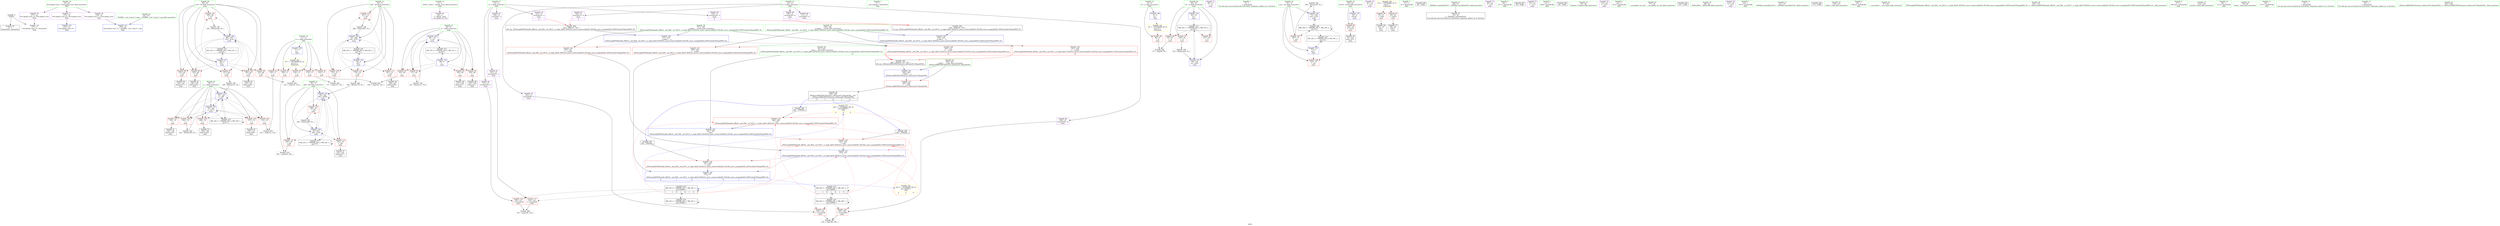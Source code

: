 digraph "SVFG" {
	label="SVFG";

	Node0x5648253179e0 [shape=record,color=grey,label="{NodeID: 0\nNullPtr}"];
	Node0x5648253179e0 -> Node0x5648253384f0[style=solid];
	Node0x5648253179e0 -> Node0x56482533ee60[style=solid];
	Node0x564825338960 [shape=record,color=red,label="{NodeID: 97\n127\<--68\n\<--i10\nmain\n}"];
	Node0x564825338960 -> Node0x56482533c6f0[style=solid];
	Node0x564825327d30 [shape=record,color=green,label="{NodeID: 14\n4\<--6\n_ZStL8__ioinit\<--_ZStL8__ioinit_field_insensitive\nGlob }"];
	Node0x564825327d30 -> Node0x56482533a270[style=solid];
	Node0x564825357950 [shape=record,color=yellow,style=double,label="{NodeID: 277\n26V_5 = CSCHI(MR_26V_4)\npts\{160000 \}\nCS[]|{<s0>9|<s1>9|<s2>9}}"];
	Node0x564825357950:s0 -> Node0x56482533e720[style=dashed,color=red];
	Node0x564825357950:s1 -> Node0x56482533e7f0[style=dashed,color=red];
	Node0x564825357950:s2 -> Node0x56482533fe00[style=dashed,color=red];
	Node0x56482533c6f0 [shape=record,color=grey,label="{NodeID: 194\n128 = Binary(127, 93, )\n}"];
	Node0x56482533c6f0 -> Node0x56482533f370[style=solid];
	Node0x5648253394c0 [shape=record,color=red,label="{NodeID: 111\n187\<--74\n\<--i36\nmain\n}"];
	Node0x5648253394c0 -> Node0x564825339f30[style=solid];
	Node0x5648253376a0 [shape=record,color=green,label="{NodeID: 28\n68\<--69\ni10\<--i10_field_insensitive\nmain\n}"];
	Node0x5648253376a0 -> Node0x564825338890[style=solid];
	Node0x5648253376a0 -> Node0x564825338960[style=solid];
	Node0x5648253376a0 -> Node0x564825338a30[style=solid];
	Node0x5648253376a0 -> Node0x564825338b00[style=solid];
	Node0x5648253376a0 -> Node0x564825338bd0[style=solid];
	Node0x5648253376a0 -> Node0x564825338ca0[style=solid];
	Node0x5648253376a0 -> Node0x56482533f2a0[style=solid];
	Node0x5648253376a0 -> Node0x56482533f510[style=solid];
	Node0x564825344a40 [shape=record,color=grey,label="{NodeID: 208\n143 = cmp(138, 142, )\n}"];
	Node0x56482533e7f0 [shape=record,color=red,label="{NodeID: 125\n253\<--252\n\<--call1\n_ZSt4swapIiENSt9enable_ifIXsr6__and_ISt6__not_ISt15__is_tuple_likeIT_EESt21is_move_constructibleIS3_ESt18is_move_assignableIS3_EEE5valueEvE4typeERS3_SC_\n}"];
	Node0x56482533e7f0 -> Node0x56482533fe00[style=solid];
	Node0x564825338320 [shape=record,color=green,label="{NodeID: 42\n266\<--267\n__t.addr\<--__t.addr_field_insensitive\n_ZSt4moveIRiEONSt16remove_referenceIT_E4typeEOS2_\n}"];
	Node0x564825338320 -> Node0x56482533e990[style=solid];
	Node0x564825338320 -> Node0x56482533ffa0[style=solid];
	Node0x56482533f440 [shape=record,color=blue,label="{NodeID: 139\n70\<--164\nj\<--inc31\nmain\n}"];
	Node0x56482533f440 -> Node0x564825338d70[style=dashed];
	Node0x56482533f440 -> Node0x564825338e40[style=dashed];
	Node0x56482533f440 -> Node0x564825338f10[style=dashed];
	Node0x56482533f440 -> Node0x564825338fe0[style=dashed];
	Node0x56482533f440 -> Node0x5648253390b0[style=dashed];
	Node0x56482533f440 -> Node0x56482533f370[style=dashed];
	Node0x56482533f440 -> Node0x56482533f440[style=dashed];
	Node0x56482533f440 -> Node0x56482534c970[style=dashed];
	Node0x564825339f30 [shape=record,color=black,label="{NodeID: 56\n188\<--187\nidxprom45\<--\nmain\n}"];
	Node0x56482533ffa0 [shape=record,color=blue,label="{NodeID: 153\n266\<--265\n__t.addr\<--__t\n_ZSt4moveIRiEONSt16remove_referenceIT_E4typeEOS2_\n}"];
	Node0x56482533ffa0 -> Node0x56482533e990[style=dashed];
	Node0x56482533aa90 [shape=record,color=purple,label="{NodeID: 70\n193\<--15\narrayidx48\<--b\nmain\n}"];
	Node0x56482533aa90 -> Node0x56482533e310[style=solid];
	Node0x56482533b680 [shape=record,color=red,label="{NodeID: 84\n176\<--11\n\<--n\nmain\n}"];
	Node0x56482533b680 -> Node0x564825344bc0[style=solid];
	Node0x56482531c660 [shape=record,color=green,label="{NodeID: 1\n7\<--1\n__dso_handle\<--dummyObj\nGlob }"];
	Node0x564825338a30 [shape=record,color=red,label="{NodeID: 98\n135\<--68\n\<--i10\nmain\n}"];
	Node0x564825338a30 -> Node0x564825339a50[style=solid];
	Node0x564825327e00 [shape=record,color=green,label="{NodeID: 15\n8\<--10\ntt\<--tt_field_insensitive\nGlob }"];
	Node0x564825327e00 -> Node0x56482533b340[style=solid];
	Node0x564825327e00 -> Node0x56482533ea60[style=solid];
	Node0x56482533c870 [shape=record,color=grey,label="{NodeID: 195\n118 = Binary(117, 93, )\n}"];
	Node0x56482533c870 -> Node0x56482533f1d0[style=solid];
	Node0x564825339590 [shape=record,color=red,label="{NodeID: 112\n207\<--74\n\<--i36\nmain\n}"];
	Node0x564825339590 -> Node0x56482533ce70[style=solid];
	Node0x564825337770 [shape=record,color=green,label="{NodeID: 29\n70\<--71\nj\<--j_field_insensitive\nmain\n}"];
	Node0x564825337770 -> Node0x564825338d70[style=solid];
	Node0x564825337770 -> Node0x564825338e40[style=solid];
	Node0x564825337770 -> Node0x564825338f10[style=solid];
	Node0x564825337770 -> Node0x564825338fe0[style=solid];
	Node0x564825337770 -> Node0x5648253390b0[style=solid];
	Node0x564825337770 -> Node0x56482533f370[style=solid];
	Node0x564825337770 -> Node0x56482533f440[style=solid];
	Node0x564825344bc0 [shape=record,color=grey,label="{NodeID: 209\n177 = cmp(175, 176, )\n}"];
	Node0x56482533e8c0 [shape=record,color=red,label="{NodeID: 126\n257\<--256\n\<--call2\n_ZSt4swapIiENSt9enable_ifIXsr6__and_ISt6__not_ISt15__is_tuple_likeIT_EESt21is_move_constructibleIS3_ESt18is_move_assignableIS3_EEE5valueEvE4typeERS3_SC_\n}"];
	Node0x56482533e8c0 -> Node0x56482533fed0[style=solid];
	Node0x5648253383f0 [shape=record,color=green,label="{NodeID: 43\n34\<--271\n_GLOBAL__sub_I_onp_0_1.cpp\<--_GLOBAL__sub_I_onp_0_1.cpp_field_insensitive\n}"];
	Node0x5648253383f0 -> Node0x56482533ed60[style=solid];
	Node0x56482533f510 [shape=record,color=blue,label="{NodeID: 140\n68\<--169\ni10\<--inc34\nmain\n}"];
	Node0x56482533f510 -> Node0x564825338890[style=dashed];
	Node0x56482533f510 -> Node0x564825338960[style=dashed];
	Node0x56482533f510 -> Node0x564825338a30[style=dashed];
	Node0x56482533f510 -> Node0x564825338b00[style=dashed];
	Node0x56482533f510 -> Node0x564825338bd0[style=dashed];
	Node0x56482533f510 -> Node0x564825338ca0[style=dashed];
	Node0x56482533f510 -> Node0x56482533f510[style=dashed];
	Node0x56482533f510 -> Node0x56482534c470[style=dashed];
	Node0x56482533a000 [shape=record,color=black,label="{NodeID: 57\n192\<--191\nidxprom47\<--\nmain\n}"];
	Node0x56482533ab60 [shape=record,color=purple,label="{NodeID: 71\n80\<--17\n\<--.str\nmain\n}"];
	Node0x56482533b750 [shape=record,color=red,label="{NodeID: 85\n184\<--11\n\<--n\nmain\n}"];
	Node0x56482533b750 -> Node0x564825344d40[style=solid];
	Node0x56482531c120 [shape=record,color=green,label="{NodeID: 2\n9\<--1\n\<--dummyObj\nCan only get source location for instruction, argument, global var or function.}"];
	Node0x564825338b00 [shape=record,color=red,label="{NodeID: 99\n145\<--68\n\<--i10\nmain\n}"];
	Node0x564825338b00 -> Node0x564825339bf0[style=solid];
	Node0x564825327ed0 [shape=record,color=green,label="{NodeID: 16\n11\<--12\nn\<--n_field_insensitive\nGlob }"];
	Node0x564825327ed0 -> Node0x56482533b410[style=solid];
	Node0x564825327ed0 -> Node0x56482533b4e0[style=solid];
	Node0x564825327ed0 -> Node0x56482533b5b0[style=solid];
	Node0x564825327ed0 -> Node0x56482533b680[style=solid];
	Node0x564825327ed0 -> Node0x56482533b750[style=solid];
	Node0x564825327ed0 -> Node0x56482533eb60[style=solid];
	Node0x56482533c9f0 [shape=record,color=grey,label="{NodeID: 196\n198 = Binary(197, 93, )\n}"];
	Node0x56482533c9f0 -> Node0x56482533f850[style=solid];
	Node0x564825339660 [shape=record,color=red,label="{NodeID: 113\n183\<--76\n\<--j40\nmain\n}"];
	Node0x564825339660 -> Node0x564825344d40[style=solid];
	Node0x564825337840 [shape=record,color=green,label="{NodeID: 30\n72\<--73\nans\<--ans_field_insensitive\nmain\n}"];
	Node0x564825337840 -> Node0x564825339180[style=solid];
	Node0x564825337840 -> Node0x564825339250[style=solid];
	Node0x564825337840 -> Node0x56482533f5e0[style=solid];
	Node0x564825337840 -> Node0x56482533f850[style=solid];
	Node0x564825344d40 [shape=record,color=grey,label="{NodeID: 210\n185 = cmp(183, 184, )\n}"];
	Node0x56482533e990 [shape=record,color=red,label="{NodeID: 127\n269\<--266\n\<--__t.addr\n_ZSt4moveIRiEONSt16remove_referenceIT_E4typeEOS2_\n}"];
	Node0x56482533e990 -> Node0x56482533a1a0[style=solid];
	Node0x5648253384f0 [shape=record,color=black,label="{NodeID: 44\n2\<--3\ndummyVal\<--dummyVal\n}"];
	Node0x56482533f5e0 [shape=record,color=blue,label="{NodeID: 141\n72\<--9\nans\<--\nmain\n}"];
	Node0x56482533f5e0 -> Node0x564825339250[style=dashed];
	Node0x56482533f5e0 -> Node0x56482534ce70[style=dashed];
	Node0x56482533f5e0 -> Node0x564825350570[style=dashed];
	Node0x56482533a0d0 [shape=record,color=black,label="{NodeID: 58\n61\<--222\nmain_ret\<--\nmain\n}"];
	Node0x56482533ac30 [shape=record,color=purple,label="{NodeID: 72\n81\<--19\n\<--.str.1\nmain\n}"];
	Node0x56482533b820 [shape=record,color=red,label="{NodeID: 86\n79\<--21\n\<--stdin\nmain\n}"];
	Node0x56482533b820 -> Node0x5648253386f0[style=solid];
	Node0x56482531c1b0 [shape=record,color=green,label="{NodeID: 3\n17\<--1\n.str\<--dummyObj\nGlob }"];
	Node0x564825338bd0 [shape=record,color=red,label="{NodeID: 100\n154\<--68\n\<--i10\nmain\n}"];
	Node0x564825338bd0 -> Node0x564825339d90[style=solid];
	Node0x564825327fa0 [shape=record,color=green,label="{NodeID: 17\n13\<--14\na\<--a_field_insensitive\nGlob }"];
	Node0x564825327fa0 -> Node0x56482533a340[style=solid];
	Node0x564825327fa0 -> Node0x56482533a410[style=solid];
	Node0x564825327fa0 -> Node0x56482533a4e0[style=solid];
	Node0x564825327fa0 -> Node0x56482533a5b0[style=solid];
	Node0x564825327fa0 -> Node0x56482533a680[style=solid];
	Node0x5648250c6380 [shape=record,color=black,label="{NodeID: 280\n89 = PHI()\n}"];
	Node0x56482533cb70 [shape=record,color=grey,label="{NodeID: 197\n169 = Binary(168, 93, )\n}"];
	Node0x56482533cb70 -> Node0x56482533f510[style=solid];
	Node0x564825339730 [shape=record,color=red,label="{NodeID: 114\n191\<--76\n\<--j40\nmain\n}"];
	Node0x564825339730 -> Node0x56482533a000[style=solid];
	Node0x564825337910 [shape=record,color=green,label="{NodeID: 31\n74\<--75\ni36\<--i36_field_insensitive\nmain\n}"];
	Node0x564825337910 -> Node0x564825339320[style=solid];
	Node0x564825337910 -> Node0x5648253393f0[style=solid];
	Node0x564825337910 -> Node0x5648253394c0[style=solid];
	Node0x564825337910 -> Node0x564825339590[style=solid];
	Node0x564825337910 -> Node0x56482533f6b0[style=solid];
	Node0x564825337910 -> Node0x56482533f9f0[style=solid];
	Node0x56482534ba70 [shape=record,color=black,label="{NodeID: 211\nMR_10V_3 = PHI(MR_10V_4, MR_10V_2, )\npts\{65 \}\n}"];
	Node0x56482534ba70 -> Node0x56482533ba90[style=dashed];
	Node0x56482534ba70 -> Node0x56482533bb60[style=dashed];
	Node0x56482534ba70 -> Node0x56482533bc30[style=dashed];
	Node0x56482534ba70 -> Node0x56482533fac0[style=dashed];
	Node0x56482533ea60 [shape=record,color=blue,label="{NodeID: 128\n8\<--9\ntt\<--\nGlob }"];
	Node0x56482533ea60 -> Node0x564825354d20[style=dashed];
	Node0x5648253385f0 [shape=record,color=black,label="{NodeID: 45\n45\<--46\n\<--_ZNSt8ios_base4InitD1Ev\nCan only get source location for instruction, argument, global var or function.}"];
	Node0x56482533f6b0 [shape=record,color=blue,label="{NodeID: 142\n74\<--9\ni36\<--\nmain\n}"];
	Node0x56482533f6b0 -> Node0x564825339320[style=dashed];
	Node0x56482533f6b0 -> Node0x5648253393f0[style=dashed];
	Node0x56482533f6b0 -> Node0x5648253394c0[style=dashed];
	Node0x56482533f6b0 -> Node0x564825339590[style=dashed];
	Node0x56482533f6b0 -> Node0x56482533f9f0[style=dashed];
	Node0x56482533f6b0 -> Node0x56482534d370[style=dashed];
	Node0x56482533a1a0 [shape=record,color=black,label="{NodeID: 59\n264\<--269\n_ZSt4moveIRiEONSt16remove_referenceIT_E4typeEOS2__ret\<--\n_ZSt4moveIRiEONSt16remove_referenceIT_E4typeEOS2_\n|{<s0>11|<s1>12|<s2>13}}"];
	Node0x56482533a1a0:s0 -> Node0x564825362df0[style=solid,color=blue];
	Node0x56482533a1a0:s1 -> Node0x564825362fe0[style=solid,color=blue];
	Node0x56482533a1a0:s2 -> Node0x564825365290[style=solid,color=blue];
	Node0x56482533ad00 [shape=record,color=purple,label="{NodeID: 73\n86\<--22\n\<--.str.2\nmain\n}"];
	Node0x56482533b8f0 [shape=record,color=red,label="{NodeID: 87\n85\<--26\n\<--stdout\nmain\n}"];
	Node0x56482533b8f0 -> Node0x5648253387c0[style=solid];
	Node0x564825317c90 [shape=record,color=green,label="{NodeID: 4\n19\<--1\n.str.1\<--dummyObj\nGlob }"];
	Node0x564825338ca0 [shape=record,color=red,label="{NodeID: 101\n168\<--68\n\<--i10\nmain\n}"];
	Node0x564825338ca0 -> Node0x56482533cb70[style=solid];
	Node0x564825328070 [shape=record,color=green,label="{NodeID: 18\n15\<--16\nb\<--b_field_insensitive\nGlob }"];
	Node0x564825328070 -> Node0x56482533a750[style=solid];
	Node0x564825328070 -> Node0x56482533a820[style=solid];
	Node0x564825328070 -> Node0x56482533a8f0[style=solid];
	Node0x564825328070 -> Node0x56482533a9c0[style=solid];
	Node0x564825328070 -> Node0x56482533aa90[style=solid];
	Node0x564825363390 [shape=record,color=black,label="{NodeID: 281\n99 = PHI()\n}"];
	Node0x56482533ccf0 [shape=record,color=grey,label="{NodeID: 198\n219 = Binary(218, 93, )\n}"];
	Node0x56482533ccf0 -> Node0x56482533fac0[style=solid];
	Node0x564825339800 [shape=record,color=red,label="{NodeID: 115\n202\<--76\n\<--j40\nmain\n}"];
	Node0x564825339800 -> Node0x564825343fc0[style=solid];
	Node0x5648253379e0 [shape=record,color=green,label="{NodeID: 32\n76\<--77\nj40\<--j40_field_insensitive\nmain\n}"];
	Node0x5648253379e0 -> Node0x564825339660[style=solid];
	Node0x5648253379e0 -> Node0x564825339730[style=solid];
	Node0x5648253379e0 -> Node0x564825339800[style=solid];
	Node0x5648253379e0 -> Node0x56482533f780[style=solid];
	Node0x5648253379e0 -> Node0x56482533f920[style=solid];
	Node0x56482534bf70 [shape=record,color=black,label="{NodeID: 212\nMR_12V_2 = PHI(MR_12V_4, MR_12V_1, )\npts\{67 \}\n}"];
	Node0x56482534bf70 -> Node0x56482533f100[style=dashed];
	Node0x56482533eb60 [shape=record,color=blue,label="{NodeID: 129\n11\<--9\nn\<--\nGlob }"];
	Node0x56482533eb60 -> Node0x564825354e00[style=dashed];
	Node0x5648253386f0 [shape=record,color=black,label="{NodeID: 46\n82\<--79\ncall\<--\nmain\n}"];
	Node0x564825350570 [shape=record,color=black,label="{NodeID: 226\nMR_18V_5 = PHI(MR_18V_7, MR_18V_4, )\npts\{73 \}\n}"];
	Node0x564825350570 -> Node0x564825339180[style=dashed];
	Node0x564825350570 -> Node0x564825339250[style=dashed];
	Node0x564825350570 -> Node0x56482533f850[style=dashed];
	Node0x564825350570 -> Node0x56482534ce70[style=dashed];
	Node0x564825350570 -> Node0x564825350570[style=dashed];
	Node0x56482533f780 [shape=record,color=blue,label="{NodeID: 143\n76\<--180\nj40\<--add41\nmain\n}"];
	Node0x56482533f780 -> Node0x564825339660[style=dashed];
	Node0x56482533f780 -> Node0x564825339730[style=dashed];
	Node0x56482533f780 -> Node0x564825339800[style=dashed];
	Node0x56482533f780 -> Node0x56482533f780[style=dashed];
	Node0x56482533f780 -> Node0x56482533f920[style=dashed];
	Node0x56482533f780 -> Node0x56482534d870[style=dashed];
	Node0x56482533a270 [shape=record,color=purple,label="{NodeID: 60\n43\<--4\n\<--_ZStL8__ioinit\n__cxx_global_var_init\n}"];
	Node0x564825354c10 [shape=record,color=yellow,style=double,label="{NodeID: 240\n2V_1 = ENCHI(MR_2V_0)\npts\{1 \}\nFun[main]}"];
	Node0x564825354c10 -> Node0x56482533b820[style=dashed];
	Node0x564825354c10 -> Node0x56482533b8f0[style=dashed];
	Node0x56482533add0 [shape=record,color=purple,label="{NodeID: 74\n87\<--24\n\<--.str.3\nmain\n}"];
	Node0x56482533b9c0 [shape=record,color=red,label="{NodeID: 88\n222\<--62\n\<--retval\nmain\n}"];
	Node0x56482533b9c0 -> Node0x56482533a0d0[style=solid];
	Node0x564825317d20 [shape=record,color=green,label="{NodeID: 5\n21\<--1\nstdin\<--dummyObj\nGlob }"];
	Node0x564825338d70 [shape=record,color=red,label="{NodeID: 102\n131\<--70\n\<--j\nmain\n}"];
	Node0x564825338d70 -> Node0x5648253442c0[style=solid];
	Node0x564825337060 [shape=record,color=green,label="{NodeID: 19\n32\<--36\nllvm.global_ctors\<--llvm.global_ctors_field_insensitive\nGlob }"];
	Node0x564825337060 -> Node0x56482533b040[style=solid];
	Node0x564825337060 -> Node0x56482533b140[style=solid];
	Node0x564825337060 -> Node0x56482533b240[style=solid];
	Node0x564825362af0 [shape=record,color=black,label="{NodeID: 282\n44 = PHI()\n}"];
	Node0x56482533ce70 [shape=record,color=grey,label="{NodeID: 199\n208 = Binary(207, 93, )\n}"];
	Node0x56482533ce70 -> Node0x56482533f9f0[style=solid];
	Node0x56482533e0a0 [shape=record,color=red,label="{NodeID: 116\n138\<--137\n\<--arrayidx18\nmain\n}"];
	Node0x56482533e0a0 -> Node0x564825344a40[style=solid];
	Node0x564825337ab0 [shape=record,color=green,label="{NodeID: 33\n83\<--84\nfreopen\<--freopen_field_insensitive\n}"];
	Node0x56482534c470 [shape=record,color=black,label="{NodeID: 213\nMR_14V_2 = PHI(MR_14V_4, MR_14V_1, )\npts\{69 \}\n}"];
	Node0x56482534c470 -> Node0x56482533f2a0[style=dashed];
	Node0x56482533ec60 [shape=record,color=blue,label="{NodeID: 130\n275\<--33\nllvm.global_ctors_0\<--\nGlob }"];
	Node0x5648253387c0 [shape=record,color=black,label="{NodeID: 47\n88\<--85\ncall1\<--\nmain\n}"];
	Node0x56482533f850 [shape=record,color=blue,label="{NodeID: 144\n72\<--198\nans\<--inc51\nmain\n}"];
	Node0x56482533f850 -> Node0x564825350570[style=dashed];
	Node0x56482533a340 [shape=record,color=purple,label="{NodeID: 61\n108\<--13\narrayidx\<--a\nmain\n}"];
	Node0x564825354d20 [shape=record,color=yellow,style=double,label="{NodeID: 241\n4V_1 = ENCHI(MR_4V_0)\npts\{10 \}\nFun[main]}"];
	Node0x564825354d20 -> Node0x56482533b340[style=dashed];
	Node0x56482533aea0 [shape=record,color=purple,label="{NodeID: 75\n112\<--28\n\<--.str.4\nmain\n}"];
	Node0x56482533ba90 [shape=record,color=red,label="{NodeID: 89\n95\<--64\n\<--ca\nmain\n}"];
	Node0x56482533ba90 -> Node0x564825344740[style=solid];
	Node0x56482531bf10 [shape=record,color=green,label="{NodeID: 6\n22\<--1\n.str.2\<--dummyObj\nGlob }"];
	Node0x564825338e40 [shape=record,color=red,label="{NodeID: 103\n139\<--70\n\<--j\nmain\n}"];
	Node0x564825338e40 -> Node0x564825339b20[style=solid];
	Node0x5648253370f0 [shape=record,color=green,label="{NodeID: 20\n37\<--38\n__cxx_global_var_init\<--__cxx_global_var_init_field_insensitive\n}"];
	Node0x564825362bf0 [shape=record,color=black,label="{NodeID: 283\n214 = PHI()\n}"];
	Node0x564825343e80 [shape=record,color=grey,label="{NodeID: 200\n180 = Binary(179, 93, )\n}"];
	Node0x564825343e80 -> Node0x56482533f780[style=solid];
	Node0x56482533e170 [shape=record,color=red,label="{NodeID: 117\n142\<--141\n\<--arrayidx20\nmain\n}"];
	Node0x56482533e170 -> Node0x564825344a40[style=solid];
	Node0x564825337bb0 [shape=record,color=green,label="{NodeID: 34\n90\<--91\n_ZNSirsERi\<--_ZNSirsERi_field_insensitive\n}"];
	Node0x56482534c970 [shape=record,color=black,label="{NodeID: 214\nMR_16V_2 = PHI(MR_16V_3, MR_16V_1, )\npts\{71 \}\n}"];
	Node0x56482534c970 -> Node0x56482533f370[style=dashed];
	Node0x56482534c970 -> Node0x56482534c970[style=dashed];
	Node0x56482533ed60 [shape=record,color=blue,label="{NodeID: 131\n276\<--34\nllvm.global_ctors_1\<--_GLOBAL__sub_I_onp_0_1.cpp\nGlob }"];
	Node0x5648253398b0 [shape=record,color=black,label="{NodeID: 48\n107\<--106\nidxprom\<--\nmain\n}"];
	Node0x56482533f920 [shape=record,color=blue,label="{NodeID: 145\n76\<--203\nj40\<--inc54\nmain\n}"];
	Node0x56482533f920 -> Node0x564825339660[style=dashed];
	Node0x56482533f920 -> Node0x564825339730[style=dashed];
	Node0x56482533f920 -> Node0x564825339800[style=dashed];
	Node0x56482533f920 -> Node0x56482533f780[style=dashed];
	Node0x56482533f920 -> Node0x56482533f920[style=dashed];
	Node0x56482533f920 -> Node0x56482534d870[style=dashed];
	Node0x56482533a410 [shape=record,color=purple,label="{NodeID: 62\n137\<--13\narrayidx18\<--a\nmain\n}"];
	Node0x56482533a410 -> Node0x56482533e0a0[style=solid];
	Node0x564825354e00 [shape=record,color=yellow,style=double,label="{NodeID: 242\n6V_1 = ENCHI(MR_6V_0)\npts\{12 \}\nFun[main]}"];
	Node0x564825354e00 -> Node0x56482533b410[style=dashed];
	Node0x564825354e00 -> Node0x56482533b4e0[style=dashed];
	Node0x564825354e00 -> Node0x56482533b5b0[style=dashed];
	Node0x564825354e00 -> Node0x56482533b680[style=dashed];
	Node0x564825354e00 -> Node0x56482533b750[style=dashed];
	Node0x56482533af70 [shape=record,color=purple,label="{NodeID: 76\n213\<--30\n\<--.str.5\nmain\n}"];
	Node0x56482533bb60 [shape=record,color=red,label="{NodeID: 90\n211\<--64\n\<--ca\nmain\n}"];
	Node0x56482531bfa0 [shape=record,color=green,label="{NodeID: 7\n24\<--1\n.str.3\<--dummyObj\nGlob }"];
	Node0x564825338f10 [shape=record,color=red,label="{NodeID: 104\n148\<--70\n\<--j\nmain\n}"];
	Node0x564825338f10 -> Node0x564825339cc0[style=solid];
	Node0x564825337180 [shape=record,color=green,label="{NodeID: 21\n41\<--42\n_ZNSt8ios_base4InitC1Ev\<--_ZNSt8ios_base4InitC1Ev_field_insensitive\n}"];
	Node0x564825362cf0 [shape=record,color=black,label="{NodeID: 284\n113 = PHI()\n}"];
	Node0x564825343fc0 [shape=record,color=grey,label="{NodeID: 201\n203 = Binary(202, 93, )\n}"];
	Node0x564825343fc0 -> Node0x56482533f920[style=solid];
	Node0x56482533e240 [shape=record,color=red,label="{NodeID: 118\n190\<--189\n\<--arrayidx46\nmain\n}"];
	Node0x56482533e240 -> Node0x5648253448c0[style=solid];
	Node0x564825337cb0 [shape=record,color=green,label="{NodeID: 35\n114\<--115\nscanf\<--scanf_field_insensitive\n}"];
	Node0x56482534ce70 [shape=record,color=black,label="{NodeID: 215\nMR_18V_2 = PHI(MR_18V_4, MR_18V_1, )\npts\{73 \}\n}"];
	Node0x56482534ce70 -> Node0x56482533f5e0[style=dashed];
	Node0x56482533ee60 [shape=record,color=blue, style = dotted,label="{NodeID: 132\n277\<--3\nllvm.global_ctors_2\<--dummyVal\nGlob }"];
	Node0x564825339980 [shape=record,color=black,label="{NodeID: 49\n110\<--109\nidxprom7\<--\nmain\n}"];
	Node0x56482533f9f0 [shape=record,color=blue,label="{NodeID: 146\n74\<--208\ni36\<--inc57\nmain\n}"];
	Node0x56482533f9f0 -> Node0x564825339320[style=dashed];
	Node0x56482533f9f0 -> Node0x5648253393f0[style=dashed];
	Node0x56482533f9f0 -> Node0x5648253394c0[style=dashed];
	Node0x56482533f9f0 -> Node0x564825339590[style=dashed];
	Node0x56482533f9f0 -> Node0x56482533f9f0[style=dashed];
	Node0x56482533f9f0 -> Node0x56482534d370[style=dashed];
	Node0x56482533a4e0 [shape=record,color=purple,label="{NodeID: 63\n141\<--13\narrayidx20\<--a\nmain\n}"];
	Node0x56482533a4e0 -> Node0x56482533e170[style=solid];
	Node0x56482533b040 [shape=record,color=purple,label="{NodeID: 77\n275\<--32\nllvm.global_ctors_0\<--llvm.global_ctors\nGlob }"];
	Node0x56482533b040 -> Node0x56482533ec60[style=solid];
	Node0x56482533bc30 [shape=record,color=red,label="{NodeID: 91\n218\<--64\n\<--ca\nmain\n}"];
	Node0x56482533bc30 -> Node0x56482533ccf0[style=solid];
	Node0x56482531c030 [shape=record,color=green,label="{NodeID: 8\n26\<--1\nstdout\<--dummyObj\nGlob }"];
	Node0x564825338fe0 [shape=record,color=red,label="{NodeID: 105\n157\<--70\n\<--j\nmain\n}"];
	Node0x564825338fe0 -> Node0x564825339e60[style=solid];
	Node0x564825337210 [shape=record,color=green,label="{NodeID: 22\n47\<--48\n__cxa_atexit\<--__cxa_atexit_field_insensitive\n}"];
	Node0x564825362df0 [shape=record,color=black,label="{NodeID: 285\n246 = PHI(264, )\n}"];
	Node0x564825362df0 -> Node0x56482533e720[style=solid];
	Node0x564825344140 [shape=record,color=grey,label="{NodeID: 202\n164 = Binary(163, 93, )\n}"];
	Node0x564825344140 -> Node0x56482533f440[style=solid];
	Node0x56482533e310 [shape=record,color=red,label="{NodeID: 119\n194\<--193\n\<--arrayidx48\nmain\n}"];
	Node0x56482533e310 -> Node0x5648253448c0[style=solid];
	Node0x564825337db0 [shape=record,color=green,label="{NodeID: 36\n152\<--153\n_ZSt4swapIiENSt9enable_ifIXsr6__and_ISt6__not_ISt15__is_tuple_likeIT_EESt21is_move_constructibleIS3_ESt18is_move_assignableIS3_EEE5valueEvE4typeERS3_SC_\<--_ZSt4swapIiENSt9enable_ifIXsr6__and_ISt6__not_ISt15__is_tuple_likeIT_EESt21is_move_constructibleIS3_ESt18is_move_assignableIS3_EEE5valueEvE4typeERS3_SC__field_insensitive\n}"];
	Node0x56482534d370 [shape=record,color=black,label="{NodeID: 216\nMR_20V_2 = PHI(MR_20V_4, MR_20V_1, )\npts\{75 \}\n}"];
	Node0x56482534d370 -> Node0x56482533f6b0[style=dashed];
	Node0x56482533ef60 [shape=record,color=blue,label="{NodeID: 133\n62\<--9\nretval\<--\nmain\n}"];
	Node0x56482533ef60 -> Node0x56482533b9c0[style=dashed];
	Node0x564825339a50 [shape=record,color=black,label="{NodeID: 50\n136\<--135\nidxprom17\<--\nmain\n}"];
	Node0x56482533fac0 [shape=record,color=blue,label="{NodeID: 147\n64\<--219\nca\<--inc61\nmain\n}"];
	Node0x56482533fac0 -> Node0x56482534ba70[style=dashed];
	Node0x56482533a5b0 [shape=record,color=purple,label="{NodeID: 64\n147\<--13\narrayidx23\<--a\nmain\n|{<s0>8}}"];
	Node0x56482533a5b0:s0 -> Node0x564825365360[style=solid,color=red];
	Node0x56482533b140 [shape=record,color=purple,label="{NodeID: 78\n276\<--32\nllvm.global_ctors_1\<--llvm.global_ctors\nGlob }"];
	Node0x56482533b140 -> Node0x56482533ed60[style=solid];
	Node0x56482533bd00 [shape=record,color=red,label="{NodeID: 92\n102\<--66\n\<--i\nmain\n}"];
	Node0x56482533bd00 -> Node0x5648253445c0[style=solid];
	Node0x56482531b8b0 [shape=record,color=green,label="{NodeID: 9\n27\<--1\n_ZSt3cin\<--dummyObj\nGlob }"];
	Node0x5648253390b0 [shape=record,color=red,label="{NodeID: 106\n163\<--70\n\<--j\nmain\n}"];
	Node0x5648253390b0 -> Node0x564825344140[style=solid];
	Node0x5648253372a0 [shape=record,color=green,label="{NodeID: 23\n46\<--52\n_ZNSt8ios_base4InitD1Ev\<--_ZNSt8ios_base4InitD1Ev_field_insensitive\n}"];
	Node0x5648253372a0 -> Node0x5648253385f0[style=solid];
	Node0x564825362fe0 [shape=record,color=black,label="{NodeID: 286\n252 = PHI(264, )\n}"];
	Node0x564825362fe0 -> Node0x56482533e7f0[style=solid];
	Node0x5648253442c0 [shape=record,color=grey,label="{NodeID: 203\n133 = cmp(131, 132, )\n}"];
	Node0x56482533e3e0 [shape=record,color=red,label="{NodeID: 120\n245\<--237\n\<--__a.addr\n_ZSt4swapIiENSt9enable_ifIXsr6__and_ISt6__not_ISt15__is_tuple_likeIT_EESt21is_move_constructibleIS3_ESt18is_move_assignableIS3_EEE5valueEvE4typeERS3_SC_\n|{<s0>11}}"];
	Node0x56482533e3e0:s0 -> Node0x5648253656f0[style=solid,color=red];
	Node0x564825337eb0 [shape=record,color=green,label="{NodeID: 37\n215\<--216\nprintf\<--printf_field_insensitive\n}"];
	Node0x56482534d870 [shape=record,color=black,label="{NodeID: 217\nMR_22V_2 = PHI(MR_22V_3, MR_22V_1, )\npts\{77 \}\n}"];
	Node0x56482534d870 -> Node0x56482533f780[style=dashed];
	Node0x56482534d870 -> Node0x56482534d870[style=dashed];
	Node0x56482533f030 [shape=record,color=blue,label="{NodeID: 134\n64\<--93\nca\<--\nmain\n}"];
	Node0x56482533f030 -> Node0x56482534ba70[style=dashed];
	Node0x564825339b20 [shape=record,color=black,label="{NodeID: 51\n140\<--139\nidxprom19\<--\nmain\n}"];
	Node0x56482533fb90 [shape=record,color=blue,label="{NodeID: 148\n237\<--235\n__a.addr\<--__a\n_ZSt4swapIiENSt9enable_ifIXsr6__and_ISt6__not_ISt15__is_tuple_likeIT_EESt21is_move_constructibleIS3_ESt18is_move_assignableIS3_EEE5valueEvE4typeERS3_SC_\n}"];
	Node0x56482533fb90 -> Node0x56482533e3e0[style=dashed];
	Node0x56482533fb90 -> Node0x56482533e4b0[style=dashed];
	Node0x56482533a680 [shape=record,color=purple,label="{NodeID: 65\n150\<--13\narrayidx25\<--a\nmain\n|{<s0>8}}"];
	Node0x56482533a680:s0 -> Node0x564825365570[style=solid,color=red];
	Node0x56482533b240 [shape=record,color=purple,label="{NodeID: 79\n277\<--32\nllvm.global_ctors_2\<--llvm.global_ctors\nGlob }"];
	Node0x56482533b240 -> Node0x56482533ee60[style=solid];
	Node0x56482533bdd0 [shape=record,color=red,label="{NodeID: 93\n106\<--66\n\<--i\nmain\n}"];
	Node0x56482533bdd0 -> Node0x5648253398b0[style=solid];
	Node0x56482531b940 [shape=record,color=green,label="{NodeID: 10\n28\<--1\n.str.4\<--dummyObj\nGlob }"];
	Node0x564825339180 [shape=record,color=red,label="{NodeID: 107\n197\<--72\n\<--ans\nmain\n}"];
	Node0x564825339180 -> Node0x56482533c9f0[style=solid];
	Node0x564825337330 [shape=record,color=green,label="{NodeID: 24\n59\<--60\nmain\<--main_field_insensitive\n}"];
	Node0x564825365290 [shape=record,color=black,label="{NodeID: 287\n256 = PHI(264, )\n}"];
	Node0x564825365290 -> Node0x56482533e8c0[style=solid];
	Node0x564825344440 [shape=record,color=grey,label="{NodeID: 204\n125 = cmp(123, 124, )\n}"];
	Node0x56482533e4b0 [shape=record,color=red,label="{NodeID: 121\n254\<--237\n\<--__a.addr\n_ZSt4swapIiENSt9enable_ifIXsr6__and_ISt6__not_ISt15__is_tuple_likeIT_EESt21is_move_constructibleIS3_ESt18is_move_assignableIS3_EEE5valueEvE4typeERS3_SC_\n}"];
	Node0x56482533e4b0 -> Node0x56482533fe00[style=solid];
	Node0x564825337fb0 [shape=record,color=green,label="{NodeID: 38\n237\<--238\n__a.addr\<--__a.addr_field_insensitive\n_ZSt4swapIiENSt9enable_ifIXsr6__and_ISt6__not_ISt15__is_tuple_likeIT_EESt21is_move_constructibleIS3_ESt18is_move_assignableIS3_EEE5valueEvE4typeERS3_SC_\n}"];
	Node0x564825337fb0 -> Node0x56482533e3e0[style=solid];
	Node0x564825337fb0 -> Node0x56482533e4b0[style=solid];
	Node0x564825337fb0 -> Node0x56482533fb90[style=solid];
	Node0x56482534dd70 [shape=record,color=black,label="{NodeID: 218\nMR_24V_2 = PHI(MR_24V_3, MR_24V_1, )\npts\{140000 \}\n}"];
	Node0x56482534dd70 -> Node0x56482534dd70[style=dashed];
	Node0x56482534dd70 -> Node0x564825352d70[style=dashed];
	Node0x56482533f100 [shape=record,color=blue,label="{NodeID: 135\n66\<--9\ni\<--\nmain\n}"];
	Node0x56482533f100 -> Node0x56482533bd00[style=dashed];
	Node0x56482533f100 -> Node0x56482533bdd0[style=dashed];
	Node0x56482533f100 -> Node0x56482533bea0[style=dashed];
	Node0x56482533f100 -> Node0x56482533bf70[style=dashed];
	Node0x56482533f100 -> Node0x56482533f1d0[style=dashed];
	Node0x56482533f100 -> Node0x56482534bf70[style=dashed];
	Node0x564825339bf0 [shape=record,color=black,label="{NodeID: 52\n146\<--145\nidxprom22\<--\nmain\n}"];
	Node0x56482533fc60 [shape=record,color=blue,label="{NodeID: 149\n239\<--236\n__b.addr\<--__b\n_ZSt4swapIiENSt9enable_ifIXsr6__and_ISt6__not_ISt15__is_tuple_likeIT_EESt21is_move_constructibleIS3_ESt18is_move_assignableIS3_EEE5valueEvE4typeERS3_SC_\n}"];
	Node0x56482533fc60 -> Node0x56482533e580[style=dashed];
	Node0x56482533fc60 -> Node0x56482533e650[style=dashed];
	Node0x56482533a750 [shape=record,color=purple,label="{NodeID: 66\n111\<--15\narrayidx8\<--b\nmain\n}"];
	Node0x56482533b340 [shape=record,color=red,label="{NodeID: 80\n96\<--8\n\<--tt\nmain\n}"];
	Node0x56482533b340 -> Node0x564825344740[style=solid];
	Node0x56482533bea0 [shape=record,color=red,label="{NodeID: 94\n109\<--66\n\<--i\nmain\n}"];
	Node0x56482533bea0 -> Node0x564825339980[style=solid];
	Node0x56482531ba10 [shape=record,color=green,label="{NodeID: 11\n30\<--1\n.str.5\<--dummyObj\nGlob }"];
	Node0x564825339250 [shape=record,color=red,label="{NodeID: 108\n212\<--72\n\<--ans\nmain\n}"];
	Node0x564825337430 [shape=record,color=green,label="{NodeID: 25\n62\<--63\nretval\<--retval_field_insensitive\nmain\n}"];
	Node0x564825337430 -> Node0x56482533b9c0[style=solid];
	Node0x564825337430 -> Node0x56482533ef60[style=solid];
	Node0x564825365360 [shape=record,color=black,label="{NodeID: 288\n235 = PHI(147, 156, )\n0th arg _ZSt4swapIiENSt9enable_ifIXsr6__and_ISt6__not_ISt15__is_tuple_likeIT_EESt21is_move_constructibleIS3_ESt18is_move_assignableIS3_EEE5valueEvE4typeERS3_SC_ }"];
	Node0x564825365360 -> Node0x56482533fb90[style=solid];
	Node0x5648253445c0 [shape=record,color=grey,label="{NodeID: 205\n104 = cmp(102, 103, )\n}"];
	Node0x56482533e580 [shape=record,color=red,label="{NodeID: 122\n251\<--239\n\<--__b.addr\n_ZSt4swapIiENSt9enable_ifIXsr6__and_ISt6__not_ISt15__is_tuple_likeIT_EESt21is_move_constructibleIS3_ESt18is_move_assignableIS3_EEE5valueEvE4typeERS3_SC_\n|{<s0>12}}"];
	Node0x56482533e580:s0 -> Node0x5648253656f0[style=solid,color=red];
	Node0x564825338080 [shape=record,color=green,label="{NodeID: 39\n239\<--240\n__b.addr\<--__b.addr_field_insensitive\n_ZSt4swapIiENSt9enable_ifIXsr6__and_ISt6__not_ISt15__is_tuple_likeIT_EESt21is_move_constructibleIS3_ESt18is_move_assignableIS3_EEE5valueEvE4typeERS3_SC_\n}"];
	Node0x564825338080 -> Node0x56482533e580[style=solid];
	Node0x564825338080 -> Node0x56482533e650[style=solid];
	Node0x564825338080 -> Node0x56482533fc60[style=solid];
	Node0x56482534e270 [shape=record,color=black,label="{NodeID: 219\nMR_26V_2 = PHI(MR_26V_3, MR_26V_1, )\npts\{160000 \}\n}"];
	Node0x56482534e270 -> Node0x56482533e240[style=dashed];
	Node0x56482534e270 -> Node0x56482533e310[style=dashed];
	Node0x56482534e270 -> Node0x56482534e270[style=dashed];
	Node0x56482534e270 -> Node0x564825353270[style=dashed];
	Node0x56482533f1d0 [shape=record,color=blue,label="{NodeID: 136\n66\<--118\ni\<--inc\nmain\n}"];
	Node0x56482533f1d0 -> Node0x56482533bd00[style=dashed];
	Node0x56482533f1d0 -> Node0x56482533bdd0[style=dashed];
	Node0x56482533f1d0 -> Node0x56482533bea0[style=dashed];
	Node0x56482533f1d0 -> Node0x56482533bf70[style=dashed];
	Node0x56482533f1d0 -> Node0x56482533f1d0[style=dashed];
	Node0x56482533f1d0 -> Node0x56482534bf70[style=dashed];
	Node0x564825339cc0 [shape=record,color=black,label="{NodeID: 53\n149\<--148\nidxprom24\<--\nmain\n}"];
	Node0x56482533fd30 [shape=record,color=blue,label="{NodeID: 150\n241\<--249\n__tmp\<--\n_ZSt4swapIiENSt9enable_ifIXsr6__and_ISt6__not_ISt15__is_tuple_likeIT_EESt21is_move_constructibleIS3_ESt18is_move_assignableIS3_EEE5valueEvE4typeERS3_SC_\n}"];
	Node0x56482533fd30 -> Node0x56482533e7f0[style=dashed];
	Node0x56482533fd30 -> Node0x56482533e8c0[style=dashed];
	Node0x56482533a820 [shape=record,color=purple,label="{NodeID: 67\n156\<--15\narrayidx27\<--b\nmain\n|{<s0>9}}"];
	Node0x56482533a820:s0 -> Node0x564825365360[style=solid,color=red];
	Node0x56482533b410 [shape=record,color=red,label="{NodeID: 81\n103\<--11\n\<--n\nmain\n}"];
	Node0x56482533b410 -> Node0x5648253445c0[style=solid];
	Node0x56482533bf70 [shape=record,color=red,label="{NodeID: 95\n117\<--66\n\<--i\nmain\n}"];
	Node0x56482533bf70 -> Node0x56482533c870[style=solid];
	Node0x564825327b90 [shape=record,color=green,label="{NodeID: 12\n33\<--1\n\<--dummyObj\nCan only get source location for instruction, argument, global var or function.}"];
	Node0x564825339320 [shape=record,color=red,label="{NodeID: 109\n175\<--74\n\<--i36\nmain\n}"];
	Node0x564825339320 -> Node0x564825344bc0[style=solid];
	Node0x564825337500 [shape=record,color=green,label="{NodeID: 26\n64\<--65\nca\<--ca_field_insensitive\nmain\n}"];
	Node0x564825337500 -> Node0x56482533ba90[style=solid];
	Node0x564825337500 -> Node0x56482533bb60[style=solid];
	Node0x564825337500 -> Node0x56482533bc30[style=solid];
	Node0x564825337500 -> Node0x56482533f030[style=solid];
	Node0x564825337500 -> Node0x56482533fac0[style=solid];
	Node0x564825365570 [shape=record,color=black,label="{NodeID: 289\n236 = PHI(150, 159, )\n1st arg _ZSt4swapIiENSt9enable_ifIXsr6__and_ISt6__not_ISt15__is_tuple_likeIT_EESt21is_move_constructibleIS3_ESt18is_move_assignableIS3_EEE5valueEvE4typeERS3_SC_ }"];
	Node0x564825365570 -> Node0x56482533fc60[style=solid];
	Node0x564825344740 [shape=record,color=grey,label="{NodeID: 206\n97 = cmp(95, 96, )\n}"];
	Node0x56482533e650 [shape=record,color=red,label="{NodeID: 123\n258\<--239\n\<--__b.addr\n_ZSt4swapIiENSt9enable_ifIXsr6__and_ISt6__not_ISt15__is_tuple_likeIT_EESt21is_move_constructibleIS3_ESt18is_move_assignableIS3_EEE5valueEvE4typeERS3_SC_\n}"];
	Node0x56482533e650 -> Node0x56482533fed0[style=solid];
	Node0x564825338150 [shape=record,color=green,label="{NodeID: 40\n241\<--242\n__tmp\<--__tmp_field_insensitive\n_ZSt4swapIiENSt9enable_ifIXsr6__and_ISt6__not_ISt15__is_tuple_likeIT_EESt21is_move_constructibleIS3_ESt18is_move_assignableIS3_EEE5valueEvE4typeERS3_SC_\n|{|<s1>13}}"];
	Node0x564825338150 -> Node0x56482533fd30[style=solid];
	Node0x564825338150:s1 -> Node0x5648253656f0[style=solid,color=red];
	Node0x56482533f2a0 [shape=record,color=blue,label="{NodeID: 137\n68\<--9\ni10\<--\nmain\n}"];
	Node0x56482533f2a0 -> Node0x564825338890[style=dashed];
	Node0x56482533f2a0 -> Node0x564825338960[style=dashed];
	Node0x56482533f2a0 -> Node0x564825338a30[style=dashed];
	Node0x56482533f2a0 -> Node0x564825338b00[style=dashed];
	Node0x56482533f2a0 -> Node0x564825338bd0[style=dashed];
	Node0x56482533f2a0 -> Node0x564825338ca0[style=dashed];
	Node0x56482533f2a0 -> Node0x56482533f510[style=dashed];
	Node0x56482533f2a0 -> Node0x56482534c470[style=dashed];
	Node0x564825339d90 [shape=record,color=black,label="{NodeID: 54\n155\<--154\nidxprom26\<--\nmain\n}"];
	Node0x564825352d70 [shape=record,color=black,label="{NodeID: 234\nMR_24V_4 = PHI(MR_24V_7, MR_24V_3, )\npts\{140000 \}\n|{|<s4>8|<s5>8|<s6>8}}"];
	Node0x564825352d70 -> Node0x56482533e0a0[style=dashed];
	Node0x564825352d70 -> Node0x56482533e170[style=dashed];
	Node0x564825352d70 -> Node0x56482534dd70[style=dashed];
	Node0x564825352d70 -> Node0x564825352d70[style=dashed];
	Node0x564825352d70:s4 -> Node0x56482533e720[style=dashed,color=red];
	Node0x564825352d70:s5 -> Node0x56482533e7f0[style=dashed,color=red];
	Node0x564825352d70:s6 -> Node0x56482533fe00[style=dashed,color=red];
	Node0x56482533fe00 [shape=record,color=blue,label="{NodeID: 151\n254\<--253\n\<--\n_ZSt4swapIiENSt9enable_ifIXsr6__and_ISt6__not_ISt15__is_tuple_likeIT_EESt21is_move_constructibleIS3_ESt18is_move_assignableIS3_EEE5valueEvE4typeERS3_SC_\n}"];
	Node0x56482533fe00 -> Node0x56482533e8c0[style=dashed];
	Node0x56482533fe00 -> Node0x56482533fed0[style=dashed];
	Node0x56482533a8f0 [shape=record,color=purple,label="{NodeID: 68\n159\<--15\narrayidx29\<--b\nmain\n|{<s0>9}}"];
	Node0x56482533a8f0:s0 -> Node0x564825365570[style=solid,color=red];
	Node0x56482533b4e0 [shape=record,color=red,label="{NodeID: 82\n124\<--11\n\<--n\nmain\n}"];
	Node0x56482533b4e0 -> Node0x564825344440[style=solid];
	Node0x564825338890 [shape=record,color=red,label="{NodeID: 96\n123\<--68\n\<--i10\nmain\n}"];
	Node0x564825338890 -> Node0x564825344440[style=solid];
	Node0x564825327c60 [shape=record,color=green,label="{NodeID: 13\n93\<--1\n\<--dummyObj\nCan only get source location for instruction, argument, global var or function.}"];
	Node0x5648253577f0 [shape=record,color=yellow,style=double,label="{NodeID: 276\n24V_5 = CSCHI(MR_24V_4)\npts\{140000 \}\nCS[]|{<s0>9|<s1>9|<s2>9}}"];
	Node0x5648253577f0:s0 -> Node0x56482533e720[style=dashed,color=red];
	Node0x5648253577f0:s1 -> Node0x56482533e7f0[style=dashed,color=red];
	Node0x5648253577f0:s2 -> Node0x56482533fe00[style=dashed,color=red];
	Node0x5648253393f0 [shape=record,color=red,label="{NodeID: 110\n179\<--74\n\<--i36\nmain\n}"];
	Node0x5648253393f0 -> Node0x564825343e80[style=solid];
	Node0x5648253375d0 [shape=record,color=green,label="{NodeID: 27\n66\<--67\ni\<--i_field_insensitive\nmain\n}"];
	Node0x5648253375d0 -> Node0x56482533bd00[style=solid];
	Node0x5648253375d0 -> Node0x56482533bdd0[style=solid];
	Node0x5648253375d0 -> Node0x56482533bea0[style=solid];
	Node0x5648253375d0 -> Node0x56482533bf70[style=solid];
	Node0x5648253375d0 -> Node0x56482533f100[style=solid];
	Node0x5648253375d0 -> Node0x56482533f1d0[style=solid];
	Node0x5648253656f0 [shape=record,color=black,label="{NodeID: 290\n265 = PHI(245, 251, 241, )\n0th arg _ZSt4moveIRiEONSt16remove_referenceIT_E4typeEOS2_ }"];
	Node0x5648253656f0 -> Node0x56482533ffa0[style=solid];
	Node0x5648253448c0 [shape=record,color=grey,label="{NodeID: 207\n195 = cmp(190, 194, )\n}"];
	Node0x56482533e720 [shape=record,color=red,label="{NodeID: 124\n249\<--246\n\<--call\n_ZSt4swapIiENSt9enable_ifIXsr6__and_ISt6__not_ISt15__is_tuple_likeIT_EESt21is_move_constructibleIS3_ESt18is_move_assignableIS3_EEE5valueEvE4typeERS3_SC_\n}"];
	Node0x56482533e720 -> Node0x56482533fd30[style=solid];
	Node0x564825338220 [shape=record,color=green,label="{NodeID: 41\n247\<--248\n_ZSt4moveIRiEONSt16remove_referenceIT_E4typeEOS2_\<--_ZSt4moveIRiEONSt16remove_referenceIT_E4typeEOS2__field_insensitive\n}"];
	Node0x56482533f370 [shape=record,color=blue,label="{NodeID: 138\n70\<--128\nj\<--add\nmain\n}"];
	Node0x56482533f370 -> Node0x564825338d70[style=dashed];
	Node0x56482533f370 -> Node0x564825338e40[style=dashed];
	Node0x56482533f370 -> Node0x564825338f10[style=dashed];
	Node0x56482533f370 -> Node0x564825338fe0[style=dashed];
	Node0x56482533f370 -> Node0x5648253390b0[style=dashed];
	Node0x56482533f370 -> Node0x56482533f370[style=dashed];
	Node0x56482533f370 -> Node0x56482533f440[style=dashed];
	Node0x56482533f370 -> Node0x56482534c970[style=dashed];
	Node0x564825339e60 [shape=record,color=black,label="{NodeID: 55\n158\<--157\nidxprom28\<--\nmain\n}"];
	Node0x564825353270 [shape=record,color=black,label="{NodeID: 235\nMR_26V_4 = PHI(MR_26V_7, MR_26V_3, )\npts\{160000 \}\n|{|<s4>8|<s5>8|<s6>8}}"];
	Node0x564825353270 -> Node0x56482533e240[style=dashed];
	Node0x564825353270 -> Node0x56482533e310[style=dashed];
	Node0x564825353270 -> Node0x56482534e270[style=dashed];
	Node0x564825353270 -> Node0x564825353270[style=dashed];
	Node0x564825353270:s4 -> Node0x56482533e720[style=dashed,color=red];
	Node0x564825353270:s5 -> Node0x56482533e7f0[style=dashed,color=red];
	Node0x564825353270:s6 -> Node0x56482533fe00[style=dashed,color=red];
	Node0x56482533fed0 [shape=record,color=blue,label="{NodeID: 152\n258\<--257\n\<--\n_ZSt4swapIiENSt9enable_ifIXsr6__and_ISt6__not_ISt15__is_tuple_likeIT_EESt21is_move_constructibleIS3_ESt18is_move_assignableIS3_EEE5valueEvE4typeERS3_SC_\n|{<s0>8|<s1>8|<s2>9|<s3>9}}"];
	Node0x56482533fed0:s0 -> Node0x5648253577f0[style=dashed,color=blue];
	Node0x56482533fed0:s1 -> Node0x564825357950[style=dashed,color=blue];
	Node0x56482533fed0:s2 -> Node0x564825352d70[style=dashed,color=blue];
	Node0x56482533fed0:s3 -> Node0x564825353270[style=dashed,color=blue];
	Node0x56482533a9c0 [shape=record,color=purple,label="{NodeID: 69\n189\<--15\narrayidx46\<--b\nmain\n}"];
	Node0x56482533a9c0 -> Node0x56482533e240[style=solid];
	Node0x56482533b5b0 [shape=record,color=red,label="{NodeID: 83\n132\<--11\n\<--n\nmain\n}"];
	Node0x56482533b5b0 -> Node0x5648253442c0[style=solid];
}
